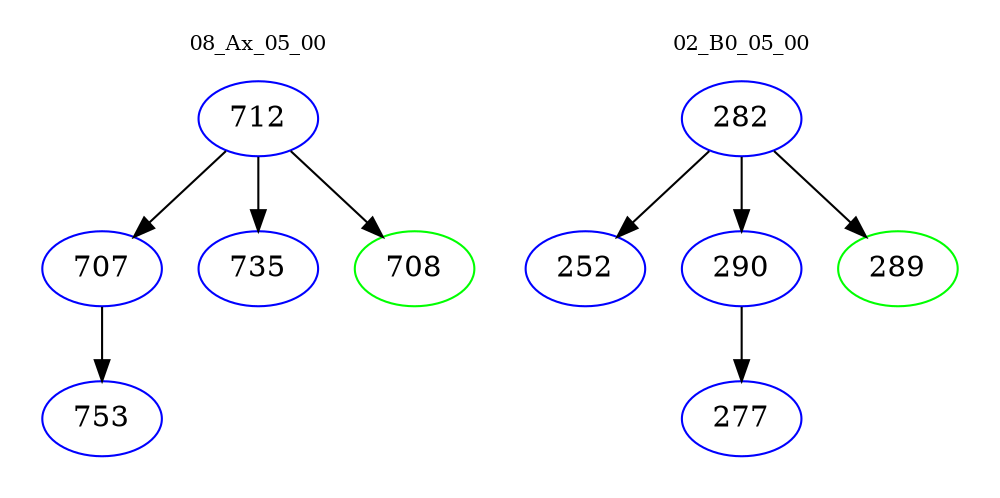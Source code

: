 digraph{
subgraph cluster_0 {
color = white
label = "08_Ax_05_00";
fontsize=10;
T0_712 [label="712", color="blue"]
T0_712 -> T0_707 [color="black"]
T0_707 [label="707", color="blue"]
T0_707 -> T0_753 [color="black"]
T0_753 [label="753", color="blue"]
T0_712 -> T0_735 [color="black"]
T0_735 [label="735", color="blue"]
T0_712 -> T0_708 [color="black"]
T0_708 [label="708", color="green"]
}
subgraph cluster_1 {
color = white
label = "02_B0_05_00";
fontsize=10;
T1_282 [label="282", color="blue"]
T1_282 -> T1_252 [color="black"]
T1_252 [label="252", color="blue"]
T1_282 -> T1_290 [color="black"]
T1_290 [label="290", color="blue"]
T1_290 -> T1_277 [color="black"]
T1_277 [label="277", color="blue"]
T1_282 -> T1_289 [color="black"]
T1_289 [label="289", color="green"]
}
}
